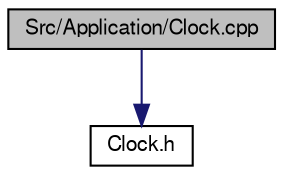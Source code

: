 digraph "Src/Application/Clock.cpp"
{
  edge [fontname="FreeSans",fontsize="10",labelfontname="FreeSans",labelfontsize="10"];
  node [fontname="FreeSans",fontsize="10",shape=record];
  Node1 [label="Src/Application/Clock.cpp",height=0.2,width=0.4,color="black", fillcolor="grey75", style="filled", fontcolor="black"];
  Node1 -> Node2 [color="midnightblue",fontsize="10",style="solid",fontname="FreeSans"];
  Node2 [label="Clock.h",height=0.2,width=0.4,color="black", fillcolor="white", style="filled",URL="$_clock_8h.html",tooltip="Contiene la declaración de un interfaz para un temporizador. "];
}
